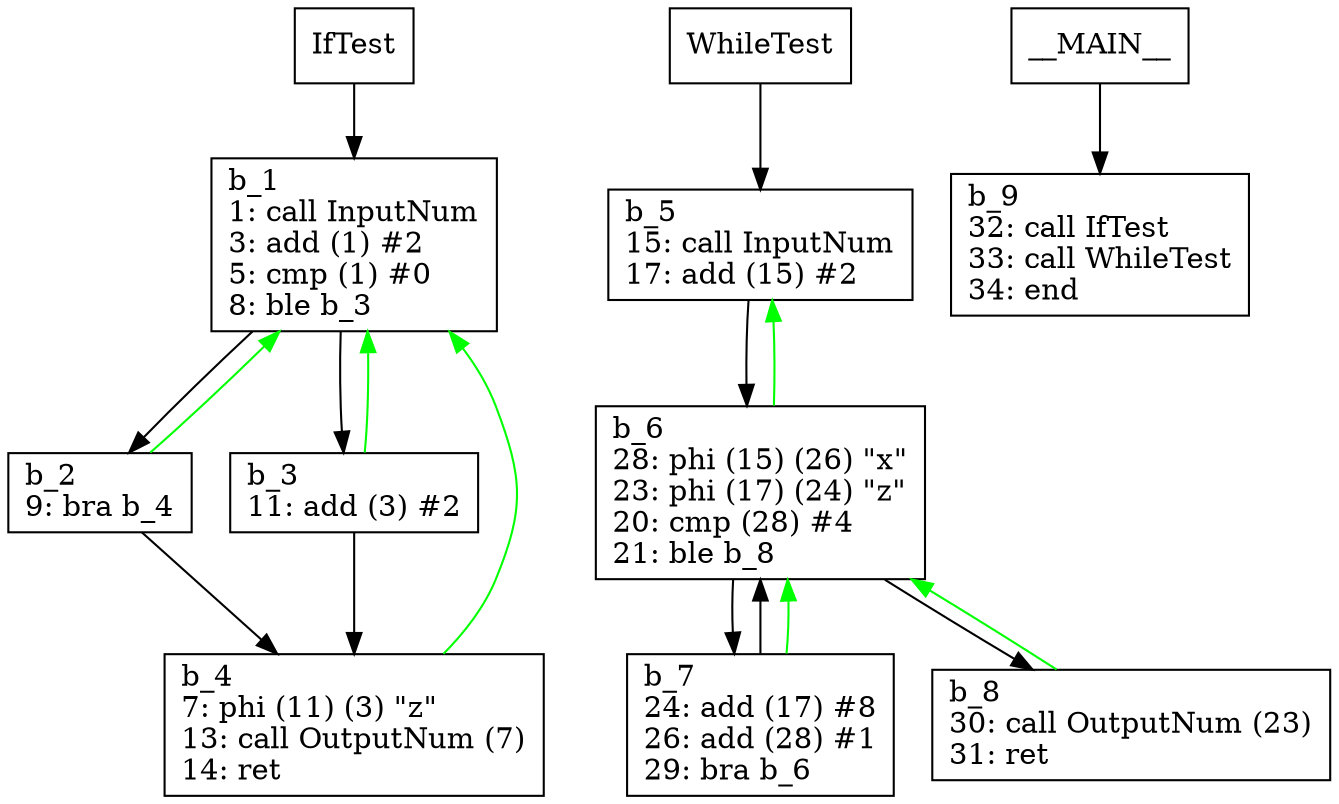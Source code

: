 digraph Computation {
node [shape=box];
IfTest -> b_1;
b_1 [label="b_1\l1: call InputNum\l3: add (1) #2\l5: cmp (1) #0\l8: ble b_3\l"]
b_1 -> b_2;
b_2 [label="b_2\l9: bra b_4\l"]
b_2 -> b_4;
b_4 [label="b_4\l7: phi (11) (3) \"z\"\l13: call OutputNum (7)\l14: ret \l"]
b_4 -> b_1[color="green"];
b_2 -> b_1[color="green"];
b_1 -> b_3;
b_3 [label="b_3\l11: add (3) #2\l"]
b_3 -> b_4;
b_3 -> b_1[color="green"];
WhileTest -> b_5;
b_5 [label="b_5\l15: call InputNum\l17: add (15) #2\l"]
b_5 -> b_6;
b_6 [label="b_6\l28: phi (15) (26) \"x\"\l23: phi (17) (24) \"z\"\l20: cmp (28) #4\l21: ble b_8\l"]
b_6 -> b_7;
b_7 [label="b_7\l24: add (17) #8\l26: add (28) #1\l29: bra b_6\l"]
b_7 -> b_6;
b_7 -> b_6[color="green"];
b_6 -> b_8;
b_8 [label="b_8\l30: call OutputNum (23)\l31: ret \l"]
b_8 -> b_6[color="green"];
b_6 -> b_5[color="green"];
__MAIN__ -> b_9;
b_9 [label="b_9\l32: call IfTest\l33: call WhileTest\l34: end\l"]
}